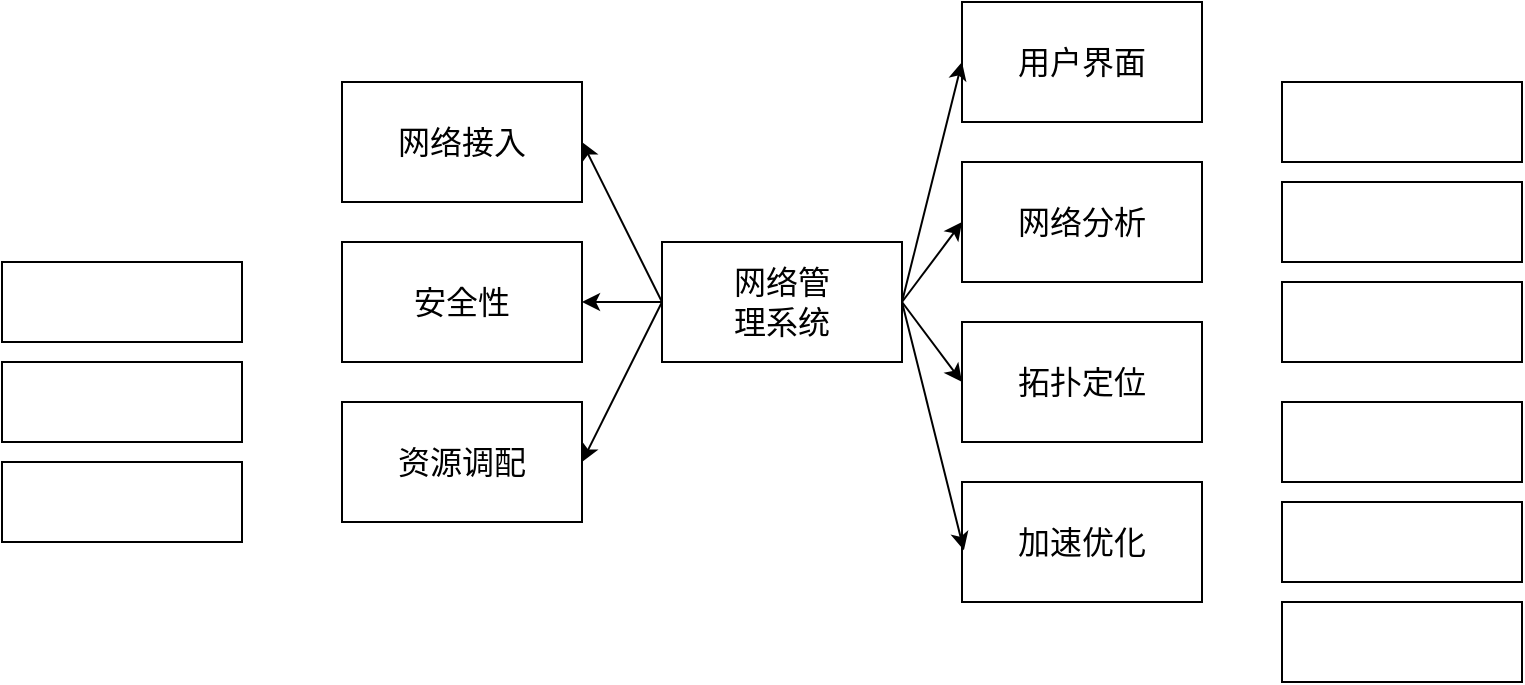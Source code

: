 <mxfile version="14.1.7" type="github">
  <diagram id="gq1q3ddG7L9HmQMllKBU" name="Page-1">
    <mxGraphModel dx="1481" dy="479" grid="1" gridSize="10" guides="1" tooltips="1" connect="1" arrows="1" fold="1" page="1" pageScale="1" pageWidth="827" pageHeight="1169" math="0" shadow="0">
      <root>
        <mxCell id="0" />
        <mxCell id="1" parent="0" />
        <mxCell id="pQrO1s0kcfmX7lAv2vVk-1" value="" style="rounded=0;whiteSpace=wrap;html=1;" parent="1" vertex="1">
          <mxGeometry x="100" y="150" width="120" height="60" as="geometry" />
        </mxCell>
        <mxCell id="pQrO1s0kcfmX7lAv2vVk-2" value="&lt;font style=&quot;font-size: 16px&quot;&gt;网络接入&lt;/font&gt;" style="text;html=1;strokeColor=none;fillColor=none;align=center;verticalAlign=middle;whiteSpace=wrap;rounded=0;" parent="1" vertex="1">
          <mxGeometry x="125" y="170" width="70" height="20" as="geometry" />
        </mxCell>
        <mxCell id="pQrO1s0kcfmX7lAv2vVk-4" value="" style="rounded=0;whiteSpace=wrap;html=1;" parent="1" vertex="1">
          <mxGeometry x="100" y="230" width="120" height="60" as="geometry" />
        </mxCell>
        <mxCell id="pQrO1s0kcfmX7lAv2vVk-5" value="" style="rounded=0;whiteSpace=wrap;html=1;" parent="1" vertex="1">
          <mxGeometry x="100" y="310" width="120" height="60" as="geometry" />
        </mxCell>
        <mxCell id="pQrO1s0kcfmX7lAv2vVk-9" value="&lt;font size=&quot;3&quot;&gt;安全性&lt;/font&gt;" style="text;html=1;strokeColor=none;fillColor=none;align=center;verticalAlign=middle;whiteSpace=wrap;rounded=0;" parent="1" vertex="1">
          <mxGeometry x="125" y="250" width="70" height="20" as="geometry" />
        </mxCell>
        <mxCell id="pQrO1s0kcfmX7lAv2vVk-10" value="&lt;font size=&quot;3&quot;&gt;资源调配&lt;/font&gt;" style="text;html=1;strokeColor=none;fillColor=none;align=center;verticalAlign=middle;whiteSpace=wrap;rounded=0;" parent="1" vertex="1">
          <mxGeometry x="125" y="330" width="70" height="20" as="geometry" />
        </mxCell>
        <mxCell id="pQrO1s0kcfmX7lAv2vVk-12" value="" style="rounded=0;whiteSpace=wrap;html=1;" parent="1" vertex="1">
          <mxGeometry x="410" y="110" width="120" height="60" as="geometry" />
        </mxCell>
        <mxCell id="pQrO1s0kcfmX7lAv2vVk-13" value="&lt;font size=&quot;3&quot;&gt;用户界面&lt;/font&gt;" style="text;html=1;strokeColor=none;fillColor=none;align=center;verticalAlign=middle;whiteSpace=wrap;rounded=0;" parent="1" vertex="1">
          <mxGeometry x="435" y="130" width="70" height="20" as="geometry" />
        </mxCell>
        <mxCell id="pQrO1s0kcfmX7lAv2vVk-14" value="" style="rounded=0;whiteSpace=wrap;html=1;" parent="1" vertex="1">
          <mxGeometry x="410" y="190" width="120" height="60" as="geometry" />
        </mxCell>
        <mxCell id="pQrO1s0kcfmX7lAv2vVk-15" value="" style="rounded=0;whiteSpace=wrap;html=1;" parent="1" vertex="1">
          <mxGeometry x="410" y="270" width="120" height="60" as="geometry" />
        </mxCell>
        <mxCell id="pQrO1s0kcfmX7lAv2vVk-16" value="&lt;font size=&quot;3&quot;&gt;网络分析&lt;/font&gt;" style="text;html=1;strokeColor=none;fillColor=none;align=center;verticalAlign=middle;whiteSpace=wrap;rounded=0;" parent="1" vertex="1">
          <mxGeometry x="435" y="210" width="70" height="20" as="geometry" />
        </mxCell>
        <mxCell id="pQrO1s0kcfmX7lAv2vVk-17" value="&lt;font size=&quot;3&quot;&gt;拓扑定位&lt;/font&gt;" style="text;html=1;strokeColor=none;fillColor=none;align=center;verticalAlign=middle;whiteSpace=wrap;rounded=0;" parent="1" vertex="1">
          <mxGeometry x="435" y="290" width="70" height="20" as="geometry" />
        </mxCell>
        <mxCell id="pQrO1s0kcfmX7lAv2vVk-18" value="" style="rounded=0;whiteSpace=wrap;html=1;" parent="1" vertex="1">
          <mxGeometry x="410" y="350" width="120" height="60" as="geometry" />
        </mxCell>
        <mxCell id="pQrO1s0kcfmX7lAv2vVk-22" value="&lt;font size=&quot;3&quot;&gt;加速优化&lt;/font&gt;" style="text;html=1;strokeColor=none;fillColor=none;align=center;verticalAlign=middle;whiteSpace=wrap;rounded=0;" parent="1" vertex="1">
          <mxGeometry x="435" y="370" width="70" height="20" as="geometry" />
        </mxCell>
        <mxCell id="pQrO1s0kcfmX7lAv2vVk-23" value="" style="rounded=0;whiteSpace=wrap;html=1;" parent="1" vertex="1">
          <mxGeometry x="260" y="230" width="120" height="60" as="geometry" />
        </mxCell>
        <mxCell id="pQrO1s0kcfmX7lAv2vVk-24" value="&lt;font style=&quot;font-size: 16px&quot;&gt;网络管&lt;br&gt;理系统&lt;/font&gt;" style="text;html=1;strokeColor=none;fillColor=none;align=center;verticalAlign=middle;whiteSpace=wrap;rounded=0;" parent="1" vertex="1">
          <mxGeometry x="270" y="250" width="100" height="20" as="geometry" />
        </mxCell>
        <mxCell id="p54s19I99GkX8DgVFZ7Z-1" value="" style="endArrow=classic;html=1;entryX=0;entryY=0.5;entryDx=0;entryDy=0;exitX=1;exitY=0.5;exitDx=0;exitDy=0;" edge="1" parent="1" source="pQrO1s0kcfmX7lAv2vVk-23" target="pQrO1s0kcfmX7lAv2vVk-12">
          <mxGeometry width="50" height="50" relative="1" as="geometry">
            <mxPoint x="377" y="361" as="sourcePoint" />
            <mxPoint x="427" y="311" as="targetPoint" />
          </mxGeometry>
        </mxCell>
        <mxCell id="p54s19I99GkX8DgVFZ7Z-3" value="" style="endArrow=classic;html=1;exitX=1;exitY=0.5;exitDx=0;exitDy=0;entryX=0;entryY=0.5;entryDx=0;entryDy=0;" edge="1" parent="1" source="pQrO1s0kcfmX7lAv2vVk-23" target="pQrO1s0kcfmX7lAv2vVk-14">
          <mxGeometry width="50" height="50" relative="1" as="geometry">
            <mxPoint x="395" y="253" as="sourcePoint" />
            <mxPoint x="445" y="203" as="targetPoint" />
          </mxGeometry>
        </mxCell>
        <mxCell id="p54s19I99GkX8DgVFZ7Z-4" value="" style="endArrow=classic;html=1;exitX=1;exitY=0.5;exitDx=0;exitDy=0;entryX=0;entryY=0.5;entryDx=0;entryDy=0;" edge="1" parent="1" source="pQrO1s0kcfmX7lAv2vVk-23" target="pQrO1s0kcfmX7lAv2vVk-15">
          <mxGeometry width="50" height="50" relative="1" as="geometry">
            <mxPoint x="390" y="270" as="sourcePoint" />
            <mxPoint x="420" y="230" as="targetPoint" />
          </mxGeometry>
        </mxCell>
        <mxCell id="p54s19I99GkX8DgVFZ7Z-5" value="" style="endArrow=classic;html=1;exitX=1;exitY=0.5;exitDx=0;exitDy=0;entryX=0.008;entryY=0.569;entryDx=0;entryDy=0;entryPerimeter=0;" edge="1" parent="1" source="pQrO1s0kcfmX7lAv2vVk-23" target="pQrO1s0kcfmX7lAv2vVk-18">
          <mxGeometry width="50" height="50" relative="1" as="geometry">
            <mxPoint x="390" y="270" as="sourcePoint" />
            <mxPoint x="420" y="310" as="targetPoint" />
          </mxGeometry>
        </mxCell>
        <mxCell id="p54s19I99GkX8DgVFZ7Z-6" value="" style="endArrow=classic;html=1;entryX=1;entryY=0.5;entryDx=0;entryDy=0;exitX=0;exitY=0.5;exitDx=0;exitDy=0;" edge="1" parent="1" source="pQrO1s0kcfmX7lAv2vVk-23" target="pQrO1s0kcfmX7lAv2vVk-1">
          <mxGeometry width="50" height="50" relative="1" as="geometry">
            <mxPoint x="220" y="312" as="sourcePoint" />
            <mxPoint x="270" y="262" as="targetPoint" />
          </mxGeometry>
        </mxCell>
        <mxCell id="p54s19I99GkX8DgVFZ7Z-7" value="" style="endArrow=classic;html=1;entryX=1;entryY=0.5;entryDx=0;entryDy=0;exitX=0;exitY=0.5;exitDx=0;exitDy=0;" edge="1" parent="1" source="pQrO1s0kcfmX7lAv2vVk-23" target="pQrO1s0kcfmX7lAv2vVk-4">
          <mxGeometry width="50" height="50" relative="1" as="geometry">
            <mxPoint x="220" y="312" as="sourcePoint" />
            <mxPoint x="270" y="262" as="targetPoint" />
          </mxGeometry>
        </mxCell>
        <mxCell id="p54s19I99GkX8DgVFZ7Z-8" value="" style="endArrow=classic;html=1;entryX=1;entryY=0.5;entryDx=0;entryDy=0;exitX=0;exitY=0.5;exitDx=0;exitDy=0;" edge="1" parent="1" source="pQrO1s0kcfmX7lAv2vVk-23" target="pQrO1s0kcfmX7lAv2vVk-5">
          <mxGeometry width="50" height="50" relative="1" as="geometry">
            <mxPoint x="263" y="312" as="sourcePoint" />
            <mxPoint x="270" y="262" as="targetPoint" />
          </mxGeometry>
        </mxCell>
        <mxCell id="p54s19I99GkX8DgVFZ7Z-13" value="" style="rounded=0;whiteSpace=wrap;html=1;" vertex="1" parent="1">
          <mxGeometry x="570" y="360" width="120" height="40" as="geometry" />
        </mxCell>
        <mxCell id="p54s19I99GkX8DgVFZ7Z-17" value="" style="rounded=0;whiteSpace=wrap;html=1;" vertex="1" parent="1">
          <mxGeometry x="570" y="410" width="120" height="40" as="geometry" />
        </mxCell>
        <mxCell id="p54s19I99GkX8DgVFZ7Z-18" value="" style="rounded=0;whiteSpace=wrap;html=1;" vertex="1" parent="1">
          <mxGeometry x="570" y="310" width="120" height="40" as="geometry" />
        </mxCell>
        <mxCell id="p54s19I99GkX8DgVFZ7Z-19" value="" style="rounded=0;whiteSpace=wrap;html=1;" vertex="1" parent="1">
          <mxGeometry x="570" y="200" width="120" height="40" as="geometry" />
        </mxCell>
        <mxCell id="p54s19I99GkX8DgVFZ7Z-20" value="" style="rounded=0;whiteSpace=wrap;html=1;" vertex="1" parent="1">
          <mxGeometry x="570" y="150" width="120" height="40" as="geometry" />
        </mxCell>
        <mxCell id="p54s19I99GkX8DgVFZ7Z-21" value="" style="rounded=0;whiteSpace=wrap;html=1;" vertex="1" parent="1">
          <mxGeometry x="570" y="250" width="120" height="40" as="geometry" />
        </mxCell>
        <mxCell id="p54s19I99GkX8DgVFZ7Z-22" value="" style="rounded=0;whiteSpace=wrap;html=1;" vertex="1" parent="1">
          <mxGeometry x="-70" y="340" width="120" height="40" as="geometry" />
        </mxCell>
        <mxCell id="p54s19I99GkX8DgVFZ7Z-23" value="" style="rounded=0;whiteSpace=wrap;html=1;" vertex="1" parent="1">
          <mxGeometry x="-70" y="240" width="120" height="40" as="geometry" />
        </mxCell>
        <mxCell id="p54s19I99GkX8DgVFZ7Z-24" value="" style="rounded=0;whiteSpace=wrap;html=1;" vertex="1" parent="1">
          <mxGeometry x="-70" y="290" width="120" height="40" as="geometry" />
        </mxCell>
      </root>
    </mxGraphModel>
  </diagram>
</mxfile>

